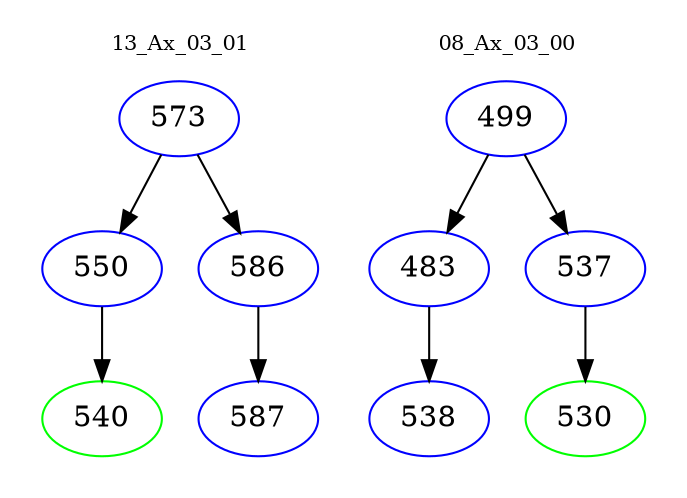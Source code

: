 digraph{
subgraph cluster_0 {
color = white
label = "13_Ax_03_01";
fontsize=10;
T0_573 [label="573", color="blue"]
T0_573 -> T0_550 [color="black"]
T0_550 [label="550", color="blue"]
T0_550 -> T0_540 [color="black"]
T0_540 [label="540", color="green"]
T0_573 -> T0_586 [color="black"]
T0_586 [label="586", color="blue"]
T0_586 -> T0_587 [color="black"]
T0_587 [label="587", color="blue"]
}
subgraph cluster_1 {
color = white
label = "08_Ax_03_00";
fontsize=10;
T1_499 [label="499", color="blue"]
T1_499 -> T1_483 [color="black"]
T1_483 [label="483", color="blue"]
T1_483 -> T1_538 [color="black"]
T1_538 [label="538", color="blue"]
T1_499 -> T1_537 [color="black"]
T1_537 [label="537", color="blue"]
T1_537 -> T1_530 [color="black"]
T1_530 [label="530", color="green"]
}
}
